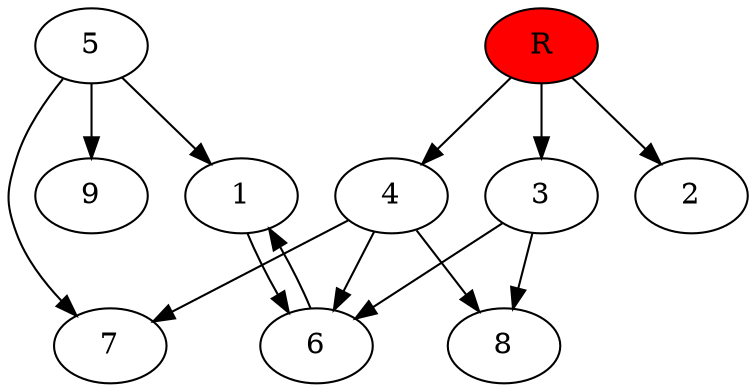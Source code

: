 digraph prb11647 {
	1
	2
	3
	4
	5
	6
	7
	8
	R [fillcolor="#ff0000" style=filled]
	1 -> 6
	3 -> 6
	3 -> 8
	4 -> 6
	4 -> 7
	4 -> 8
	5 -> 1
	5 -> 7
	5 -> 9
	6 -> 1
	R -> 2
	R -> 3
	R -> 4
}
